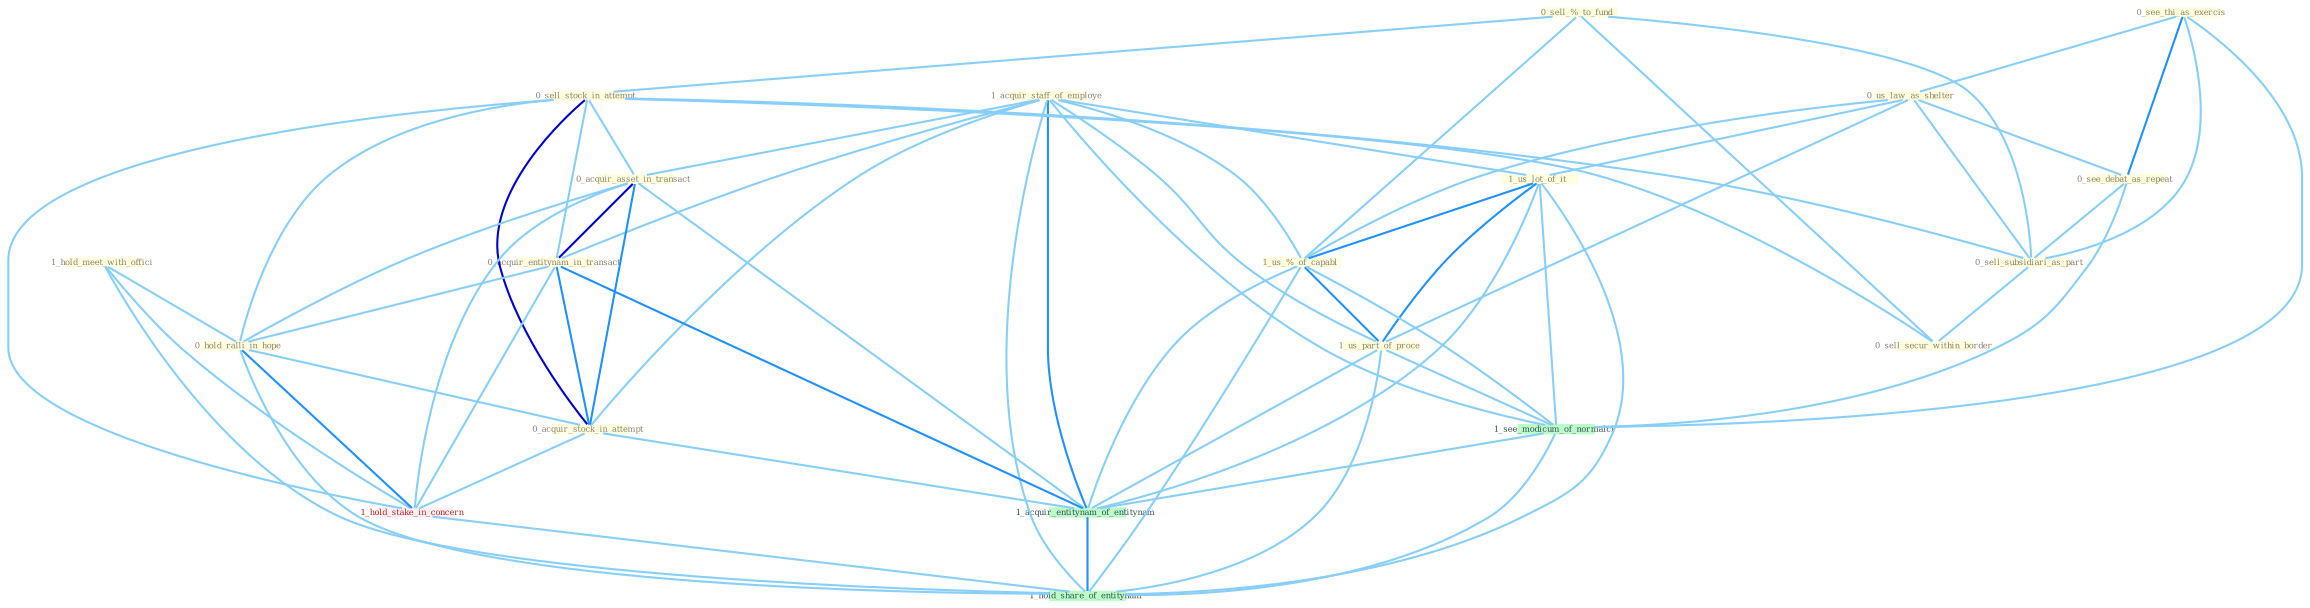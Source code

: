 Graph G{ 
    node
    [shape=polygon,style=filled,width=.5,height=.06,color="#BDFCC9",fixedsize=true,fontsize=4,
    fontcolor="#2f4f4f"];
    {node
    [color="#ffffe0", fontcolor="#8b7d6b"] "0_sell_%_to_fund " "1_acquir_staff_of_employe " "0_sell_stock_in_attempt " "0_acquir_asset_in_transact " "0_see_thi_as_exercis " "0_us_law_as_shelter " "1_hold_meet_with_offici " "0_acquir_entitynam_in_transact " "0_hold_ralli_in_hope " "0_acquir_stock_in_attempt " "1_us_lot_of_it " "0_see_debat_as_repeat " "1_us_%_of_capabl " "1_us_part_of_proce " "0_sell_subsidiari_as_part " "0_sell_secur_within_border "}
{node [color="#fff0f5", fontcolor="#b22222"] "1_hold_stake_in_concern "}
edge [color="#B0E2FF"];

	"0_sell_%_to_fund " -- "0_sell_stock_in_attempt " [w="1", color="#87cefa" ];
	"0_sell_%_to_fund " -- "1_us_%_of_capabl " [w="1", color="#87cefa" ];
	"0_sell_%_to_fund " -- "0_sell_subsidiari_as_part " [w="1", color="#87cefa" ];
	"0_sell_%_to_fund " -- "0_sell_secur_within_border " [w="1", color="#87cefa" ];
	"1_acquir_staff_of_employe " -- "0_acquir_asset_in_transact " [w="1", color="#87cefa" ];
	"1_acquir_staff_of_employe " -- "0_acquir_entitynam_in_transact " [w="1", color="#87cefa" ];
	"1_acquir_staff_of_employe " -- "0_acquir_stock_in_attempt " [w="1", color="#87cefa" ];
	"1_acquir_staff_of_employe " -- "1_us_lot_of_it " [w="1", color="#87cefa" ];
	"1_acquir_staff_of_employe " -- "1_us_%_of_capabl " [w="1", color="#87cefa" ];
	"1_acquir_staff_of_employe " -- "1_us_part_of_proce " [w="1", color="#87cefa" ];
	"1_acquir_staff_of_employe " -- "1_see_modicum_of_normalci " [w="1", color="#87cefa" ];
	"1_acquir_staff_of_employe " -- "1_acquir_entitynam_of_entitynam " [w="2", color="#1e90ff" , len=0.8];
	"1_acquir_staff_of_employe " -- "1_hold_share_of_entitynam " [w="1", color="#87cefa" ];
	"0_sell_stock_in_attempt " -- "0_acquir_asset_in_transact " [w="1", color="#87cefa" ];
	"0_sell_stock_in_attempt " -- "0_acquir_entitynam_in_transact " [w="1", color="#87cefa" ];
	"0_sell_stock_in_attempt " -- "0_hold_ralli_in_hope " [w="1", color="#87cefa" ];
	"0_sell_stock_in_attempt " -- "0_acquir_stock_in_attempt " [w="3", color="#0000cd" , len=0.6];
	"0_sell_stock_in_attempt " -- "0_sell_subsidiari_as_part " [w="1", color="#87cefa" ];
	"0_sell_stock_in_attempt " -- "0_sell_secur_within_border " [w="1", color="#87cefa" ];
	"0_sell_stock_in_attempt " -- "1_hold_stake_in_concern " [w="1", color="#87cefa" ];
	"0_acquir_asset_in_transact " -- "0_acquir_entitynam_in_transact " [w="3", color="#0000cd" , len=0.6];
	"0_acquir_asset_in_transact " -- "0_hold_ralli_in_hope " [w="1", color="#87cefa" ];
	"0_acquir_asset_in_transact " -- "0_acquir_stock_in_attempt " [w="2", color="#1e90ff" , len=0.8];
	"0_acquir_asset_in_transact " -- "1_hold_stake_in_concern " [w="1", color="#87cefa" ];
	"0_acquir_asset_in_transact " -- "1_acquir_entitynam_of_entitynam " [w="1", color="#87cefa" ];
	"0_see_thi_as_exercis " -- "0_us_law_as_shelter " [w="1", color="#87cefa" ];
	"0_see_thi_as_exercis " -- "0_see_debat_as_repeat " [w="2", color="#1e90ff" , len=0.8];
	"0_see_thi_as_exercis " -- "0_sell_subsidiari_as_part " [w="1", color="#87cefa" ];
	"0_see_thi_as_exercis " -- "1_see_modicum_of_normalci " [w="1", color="#87cefa" ];
	"0_us_law_as_shelter " -- "1_us_lot_of_it " [w="1", color="#87cefa" ];
	"0_us_law_as_shelter " -- "0_see_debat_as_repeat " [w="1", color="#87cefa" ];
	"0_us_law_as_shelter " -- "1_us_%_of_capabl " [w="1", color="#87cefa" ];
	"0_us_law_as_shelter " -- "1_us_part_of_proce " [w="1", color="#87cefa" ];
	"0_us_law_as_shelter " -- "0_sell_subsidiari_as_part " [w="1", color="#87cefa" ];
	"1_hold_meet_with_offici " -- "0_hold_ralli_in_hope " [w="1", color="#87cefa" ];
	"1_hold_meet_with_offici " -- "1_hold_stake_in_concern " [w="1", color="#87cefa" ];
	"1_hold_meet_with_offici " -- "1_hold_share_of_entitynam " [w="1", color="#87cefa" ];
	"0_acquir_entitynam_in_transact " -- "0_hold_ralli_in_hope " [w="1", color="#87cefa" ];
	"0_acquir_entitynam_in_transact " -- "0_acquir_stock_in_attempt " [w="2", color="#1e90ff" , len=0.8];
	"0_acquir_entitynam_in_transact " -- "1_hold_stake_in_concern " [w="1", color="#87cefa" ];
	"0_acquir_entitynam_in_transact " -- "1_acquir_entitynam_of_entitynam " [w="2", color="#1e90ff" , len=0.8];
	"0_hold_ralli_in_hope " -- "0_acquir_stock_in_attempt " [w="1", color="#87cefa" ];
	"0_hold_ralli_in_hope " -- "1_hold_stake_in_concern " [w="2", color="#1e90ff" , len=0.8];
	"0_hold_ralli_in_hope " -- "1_hold_share_of_entitynam " [w="1", color="#87cefa" ];
	"0_acquir_stock_in_attempt " -- "1_hold_stake_in_concern " [w="1", color="#87cefa" ];
	"0_acquir_stock_in_attempt " -- "1_acquir_entitynam_of_entitynam " [w="1", color="#87cefa" ];
	"1_us_lot_of_it " -- "1_us_%_of_capabl " [w="2", color="#1e90ff" , len=0.8];
	"1_us_lot_of_it " -- "1_us_part_of_proce " [w="2", color="#1e90ff" , len=0.8];
	"1_us_lot_of_it " -- "1_see_modicum_of_normalci " [w="1", color="#87cefa" ];
	"1_us_lot_of_it " -- "1_acquir_entitynam_of_entitynam " [w="1", color="#87cefa" ];
	"1_us_lot_of_it " -- "1_hold_share_of_entitynam " [w="1", color="#87cefa" ];
	"0_see_debat_as_repeat " -- "0_sell_subsidiari_as_part " [w="1", color="#87cefa" ];
	"0_see_debat_as_repeat " -- "1_see_modicum_of_normalci " [w="1", color="#87cefa" ];
	"1_us_%_of_capabl " -- "1_us_part_of_proce " [w="2", color="#1e90ff" , len=0.8];
	"1_us_%_of_capabl " -- "1_see_modicum_of_normalci " [w="1", color="#87cefa" ];
	"1_us_%_of_capabl " -- "1_acquir_entitynam_of_entitynam " [w="1", color="#87cefa" ];
	"1_us_%_of_capabl " -- "1_hold_share_of_entitynam " [w="1", color="#87cefa" ];
	"1_us_part_of_proce " -- "1_see_modicum_of_normalci " [w="1", color="#87cefa" ];
	"1_us_part_of_proce " -- "1_acquir_entitynam_of_entitynam " [w="1", color="#87cefa" ];
	"1_us_part_of_proce " -- "1_hold_share_of_entitynam " [w="1", color="#87cefa" ];
	"0_sell_subsidiari_as_part " -- "0_sell_secur_within_border " [w="1", color="#87cefa" ];
	"1_hold_stake_in_concern " -- "1_hold_share_of_entitynam " [w="1", color="#87cefa" ];
	"1_see_modicum_of_normalci " -- "1_acquir_entitynam_of_entitynam " [w="1", color="#87cefa" ];
	"1_see_modicum_of_normalci " -- "1_hold_share_of_entitynam " [w="1", color="#87cefa" ];
	"1_acquir_entitynam_of_entitynam " -- "1_hold_share_of_entitynam " [w="2", color="#1e90ff" , len=0.8];
}